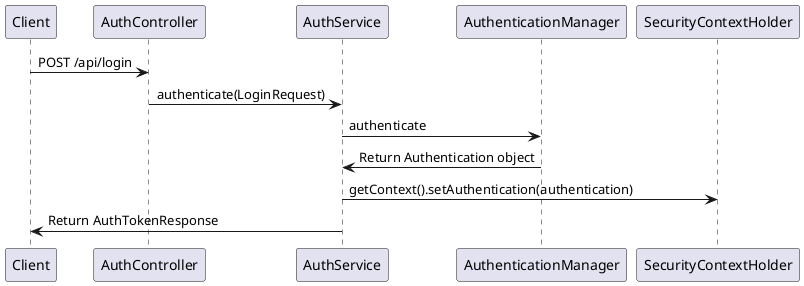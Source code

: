 @startuml
Client -> AuthController: POST /api/login
AuthController -> AuthService: authenticate(LoginRequest)
AuthService -> AuthenticationManager: authenticate
AuthenticationManager -> AuthService: Return Authentication object
AuthService -> SecurityContextHolder: getContext().setAuthentication(authentication)
AuthService -> Client: Return AuthTokenResponse
@enduml